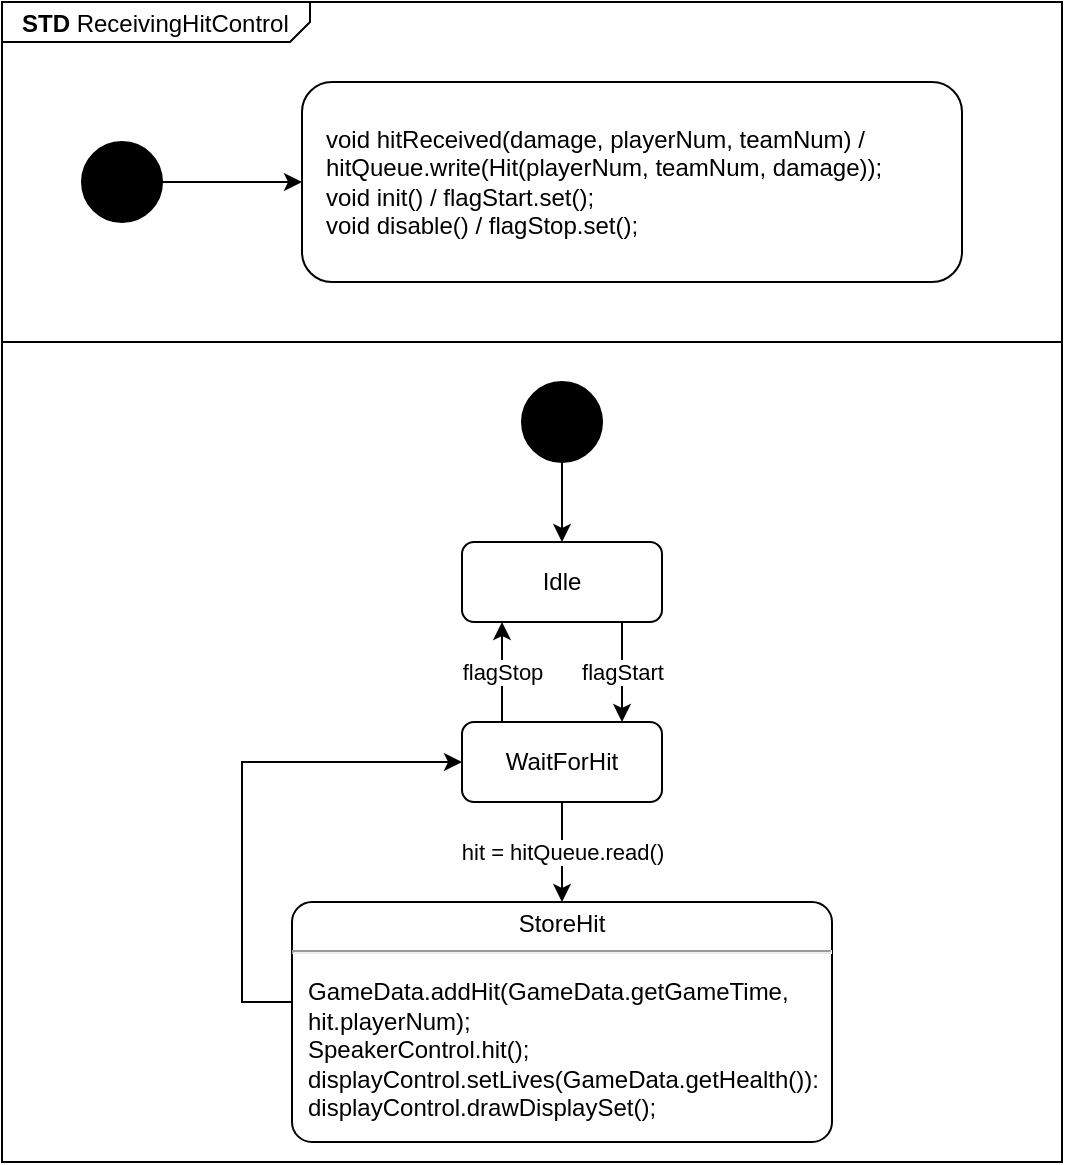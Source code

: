 <mxfile version="21.6.8" type="device">
  <diagram name="Page-1" id="UbOjXFI68npOz79Zb65J">
    <mxGraphModel dx="792" dy="1228" grid="1" gridSize="10" guides="1" tooltips="1" connect="1" arrows="1" fold="1" page="1" pageScale="1" pageWidth="1169" pageHeight="1654" math="0" shadow="0">
      <root>
        <mxCell id="0" />
        <mxCell id="1" parent="0" />
        <mxCell id="Yx016RvV0SzhtOBuE5Y1-17" value="" style="group" parent="1" vertex="1" connectable="0">
          <mxGeometry x="260" y="120" width="530" height="580" as="geometry" />
        </mxCell>
        <mxCell id="Yx016RvV0SzhtOBuE5Y1-15" value="" style="rounded=0;whiteSpace=wrap;html=1;" parent="Yx016RvV0SzhtOBuE5Y1-17" vertex="1">
          <mxGeometry y="170" width="530" height="410" as="geometry" />
        </mxCell>
        <mxCell id="Yx016RvV0SzhtOBuE5Y1-14" value="&lt;p style=&quot;margin:0px;margin-top:4px;margin-left:10px;text-align:left;&quot;&gt;&lt;b&gt;STD &lt;/b&gt;ReceivingHitControl&lt;/p&gt;" style="html=1;shape=mxgraph.sysml.package;html=1;overflow=fill;whiteSpace=wrap;labelX=154;" parent="Yx016RvV0SzhtOBuE5Y1-17" vertex="1">
          <mxGeometry width="530" height="170" as="geometry" />
        </mxCell>
        <mxCell id="Yx016RvV0SzhtOBuE5Y1-10" value="&lt;p style=&quot;margin:0px;margin-top:4px;text-align:center;&quot;&gt;StoreHit&lt;/p&gt;&lt;hr&gt;&lt;p&gt;&lt;/p&gt;&lt;p style=&quot;margin:0px;margin-left:8px;text-align:left;&quot;&gt;GameData.addHit(GameData.getGameTime, hit.playerNum);&lt;/p&gt;&lt;p style=&quot;margin:0px;margin-left:8px;text-align:left;&quot;&gt;SpeakerControl.hit();&lt;/p&gt;&lt;p style=&quot;margin:0px;margin-left:8px;text-align:left;&quot;&gt;displayControl.setLives(GameData.getHealth()):&lt;/p&gt;&lt;p style=&quot;margin:0px;margin-left:8px;text-align:left;&quot;&gt;displayControl.drawDisplaySet();&lt;/p&gt;" style="shape=mxgraph.sysml.simpleState;html=1;overflow=fill;whiteSpace=wrap;align=center;" parent="Yx016RvV0SzhtOBuE5Y1-17" vertex="1">
          <mxGeometry x="145" y="450" width="270" height="120" as="geometry" />
        </mxCell>
        <mxCell id="Yx016RvV0SzhtOBuE5Y1-3" style="edgeStyle=orthogonalEdgeStyle;rounded=0;orthogonalLoop=1;jettySize=auto;html=1;" parent="1" source="Yx016RvV0SzhtOBuE5Y1-1" target="Yx016RvV0SzhtOBuE5Y1-2" edge="1">
          <mxGeometry relative="1" as="geometry" />
        </mxCell>
        <mxCell id="Yx016RvV0SzhtOBuE5Y1-1" value="" style="shape=ellipse;html=1;fillColor=strokeColor;fontSize=18;fontColor=#ffffff;" parent="1" vertex="1">
          <mxGeometry x="300" y="190" width="40" height="40" as="geometry" />
        </mxCell>
        <mxCell id="Yx016RvV0SzhtOBuE5Y1-2" value="void hitReceived(damage,&amp;nbsp;playerNum, teamNum) /&lt;br&gt;hitQueue.write(Hit(playerNum, teamNum, damage));&lt;br&gt;void init() / flagStart.set();&lt;br&gt;void disable() / flagStop.set();" style="shape=rect;rounded=1;html=1;whiteSpace=wrap;align=left;spacingLeft=10;" parent="1" vertex="1">
          <mxGeometry x="410" y="160" width="330" height="100" as="geometry" />
        </mxCell>
        <mxCell id="Yx016RvV0SzhtOBuE5Y1-5" style="edgeStyle=orthogonalEdgeStyle;rounded=0;orthogonalLoop=1;jettySize=auto;html=1;" parent="1" source="Yx016RvV0SzhtOBuE5Y1-6" target="Yx016RvV0SzhtOBuE5Y1-8" edge="1">
          <mxGeometry relative="1" as="geometry" />
        </mxCell>
        <mxCell id="Yx016RvV0SzhtOBuE5Y1-6" value="" style="shape=ellipse;html=1;fillColor=strokeColor;fontSize=18;fontColor=#ffffff;" parent="1" vertex="1">
          <mxGeometry x="520" y="310" width="40" height="40" as="geometry" />
        </mxCell>
        <mxCell id="Yx016RvV0SzhtOBuE5Y1-7" value="flagStart" style="edgeStyle=orthogonalEdgeStyle;rounded=0;orthogonalLoop=1;jettySize=auto;html=1;" parent="1" source="Yx016RvV0SzhtOBuE5Y1-8" target="Yx016RvV0SzhtOBuE5Y1-9" edge="1">
          <mxGeometry relative="1" as="geometry">
            <mxPoint x="540" y="490" as="targetPoint" />
            <Array as="points">
              <mxPoint x="570" y="460" />
              <mxPoint x="570" y="460" />
            </Array>
          </mxGeometry>
        </mxCell>
        <mxCell id="Yx016RvV0SzhtOBuE5Y1-8" value="Idle" style="shape=rect;rounded=1;html=1;whiteSpace=wrap;align=center;" parent="1" vertex="1">
          <mxGeometry x="490" y="390" width="100" height="40" as="geometry" />
        </mxCell>
        <mxCell id="Yx016RvV0SzhtOBuE5Y1-11" value="hit = hitQueue.read()" style="edgeStyle=orthogonalEdgeStyle;rounded=0;orthogonalLoop=1;jettySize=auto;html=1;" parent="1" source="Yx016RvV0SzhtOBuE5Y1-9" target="Yx016RvV0SzhtOBuE5Y1-10" edge="1">
          <mxGeometry relative="1" as="geometry" />
        </mxCell>
        <mxCell id="Yx016RvV0SzhtOBuE5Y1-12" value="flagStop" style="edgeStyle=orthogonalEdgeStyle;rounded=0;orthogonalLoop=1;jettySize=auto;html=1;" parent="1" source="Yx016RvV0SzhtOBuE5Y1-9" target="Yx016RvV0SzhtOBuE5Y1-8" edge="1">
          <mxGeometry relative="1" as="geometry">
            <Array as="points">
              <mxPoint x="510" y="460" />
              <mxPoint x="510" y="460" />
            </Array>
          </mxGeometry>
        </mxCell>
        <mxCell id="Yx016RvV0SzhtOBuE5Y1-9" value="WaitForHit" style="shape=rect;rounded=1;html=1;whiteSpace=wrap;align=center;" parent="1" vertex="1">
          <mxGeometry x="490" y="480" width="100" height="40" as="geometry" />
        </mxCell>
        <mxCell id="Yx016RvV0SzhtOBuE5Y1-13" style="edgeStyle=orthogonalEdgeStyle;rounded=0;orthogonalLoop=1;jettySize=auto;html=1;" parent="1" source="Yx016RvV0SzhtOBuE5Y1-10" target="Yx016RvV0SzhtOBuE5Y1-9" edge="1">
          <mxGeometry relative="1" as="geometry">
            <Array as="points">
              <mxPoint x="380" y="620" />
              <mxPoint x="380" y="500" />
            </Array>
          </mxGeometry>
        </mxCell>
      </root>
    </mxGraphModel>
  </diagram>
</mxfile>
